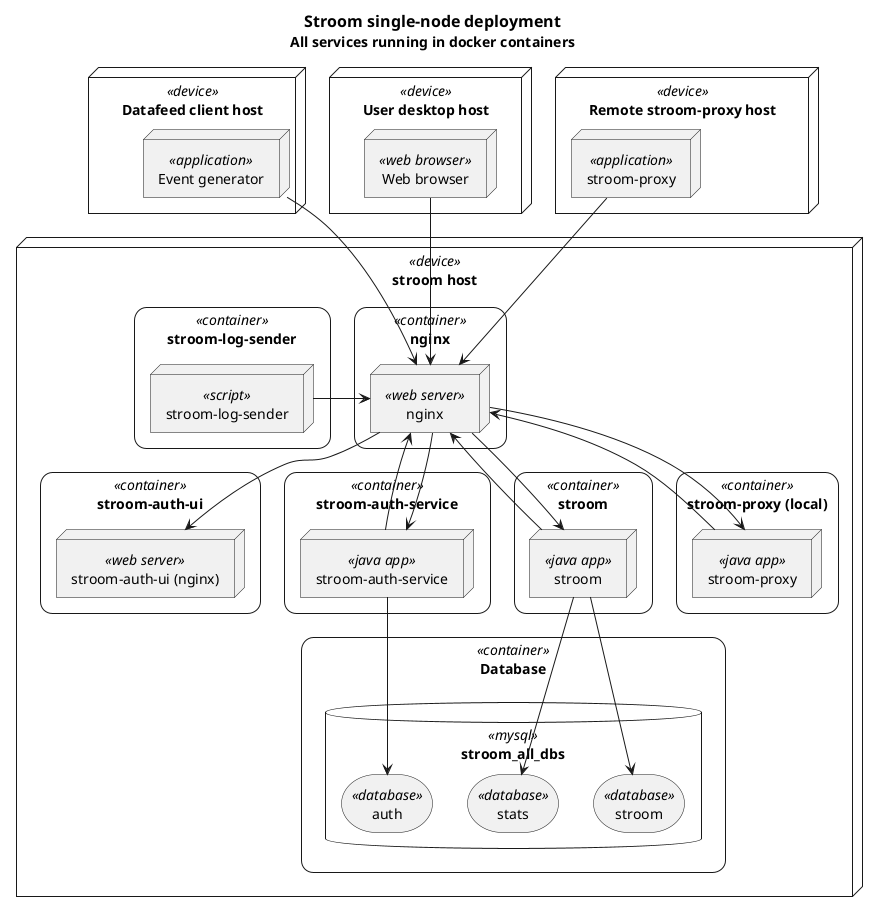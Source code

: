 @startuml

title
    ==Stroom single-node deployment
    All services running in docker containers
end title

' define a style for the containers
skinparam rectangle {
	roundCorner<<container>> 25
}

' Client hosts
node "Datafeed client host" as dataload_client_host <<device>> {
    node "Event generator" as dataload_client_app <<application>>
}

node "User desktop host" as ui_client_host <<device>> {
    node "Web browser" as ui_client_browser <<web browser>>
}

node "Remote stroom-proxy host" as remote_proxy_host <<device>> {
    node "stroom-proxy" as remote_proxy <<application>>
}


' Single stroom node
node "stroom host" as stroom_host <<device>> {
    rectangle "nginx" as nginx_container <<container>>{
        node "nginx" as nginx <<web server>>
    }

    rectangle "stroom-auth-ui" as stroom_auth_ui_container <<container>>{
        node "stroom-auth-ui (nginx)" as stroom_auth_ui_nginx <<web server>>
    }

    rectangle "stroom-auth-service" as stroom_auth_service_container <<container>>{
        node "stroom-auth-service" as stroom_auth_service_dropwiz <<java app>>
    }

    rectangle "stroom" as stroom_container <<container>>{
        node "stroom" as stroom_dropwiz <<java app>>
    }

    rectangle "stroom-proxy (local)" as stroom_proxy_container <<container>>{
        node "stroom-proxy" as stroom_proxy_dropwiz <<java app>>
    }

    rectangle "stroom-log-sender" as stroom_log_sender <<container>>{
        node "stroom-log-sender" as stroom_log_sender_script <<script>>
    }

    rectangle "Database" as database_container <<container>>{
        database stroom_all_dbs <<mysql>> {
            storage "stroom" as stroom_db <<database>>
            storage "stats" as stroom_stats_db <<database>>
            storage "auth" as stroom_auth_db <<database>>
        }
    }

    'DB connections
    stroom_auth_service_dropwiz --> stroom_auth_db
    stroom_dropwiz --> stroom_db
    stroom_dropwiz --> stroom_stats_db

    ' API calls
    stroom_dropwiz --> nginx
    stroom_proxy_dropwiz --> nginx
    stroom_auth_service_dropwiz --> nginx
    stroom_log_sender_script -left-> nginx

    'Reverse proxy connections
    nginx --> stroom_auth_ui_nginx
    nginx --> stroom_auth_service_dropwiz
    nginx --> stroom_dropwiz
    nginx --> stroom_proxy_dropwiz
}

'Client connections
ui_client_browser --> nginx
dataload_client_app --> nginx
remote_proxy --> nginx

@enduml

